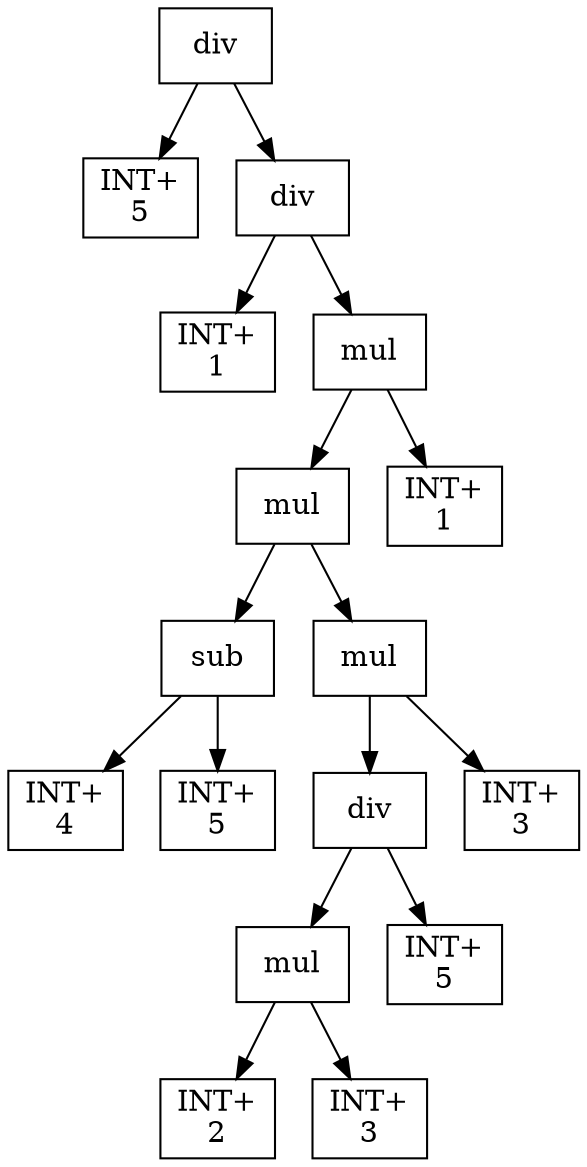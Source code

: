 digraph expr {
  node [shape=box];
  n1 [label="div"];
  n2 [label="INT+\n5"];
  n3 [label="div"];
  n4 [label="INT+\n1"];
  n5 [label="mul"];
  n6 [label="mul"];
  n7 [label="sub"];
  n8 [label="INT+\n4"];
  n9 [label="INT+\n5"];
  n7 -> n8;
  n7 -> n9;
  n10 [label="mul"];
  n11 [label="div"];
  n12 [label="mul"];
  n13 [label="INT+\n2"];
  n14 [label="INT+\n3"];
  n12 -> n13;
  n12 -> n14;
  n15 [label="INT+\n5"];
  n11 -> n12;
  n11 -> n15;
  n16 [label="INT+\n3"];
  n10 -> n11;
  n10 -> n16;
  n6 -> n7;
  n6 -> n10;
  n17 [label="INT+\n1"];
  n5 -> n6;
  n5 -> n17;
  n3 -> n4;
  n3 -> n5;
  n1 -> n2;
  n1 -> n3;
}